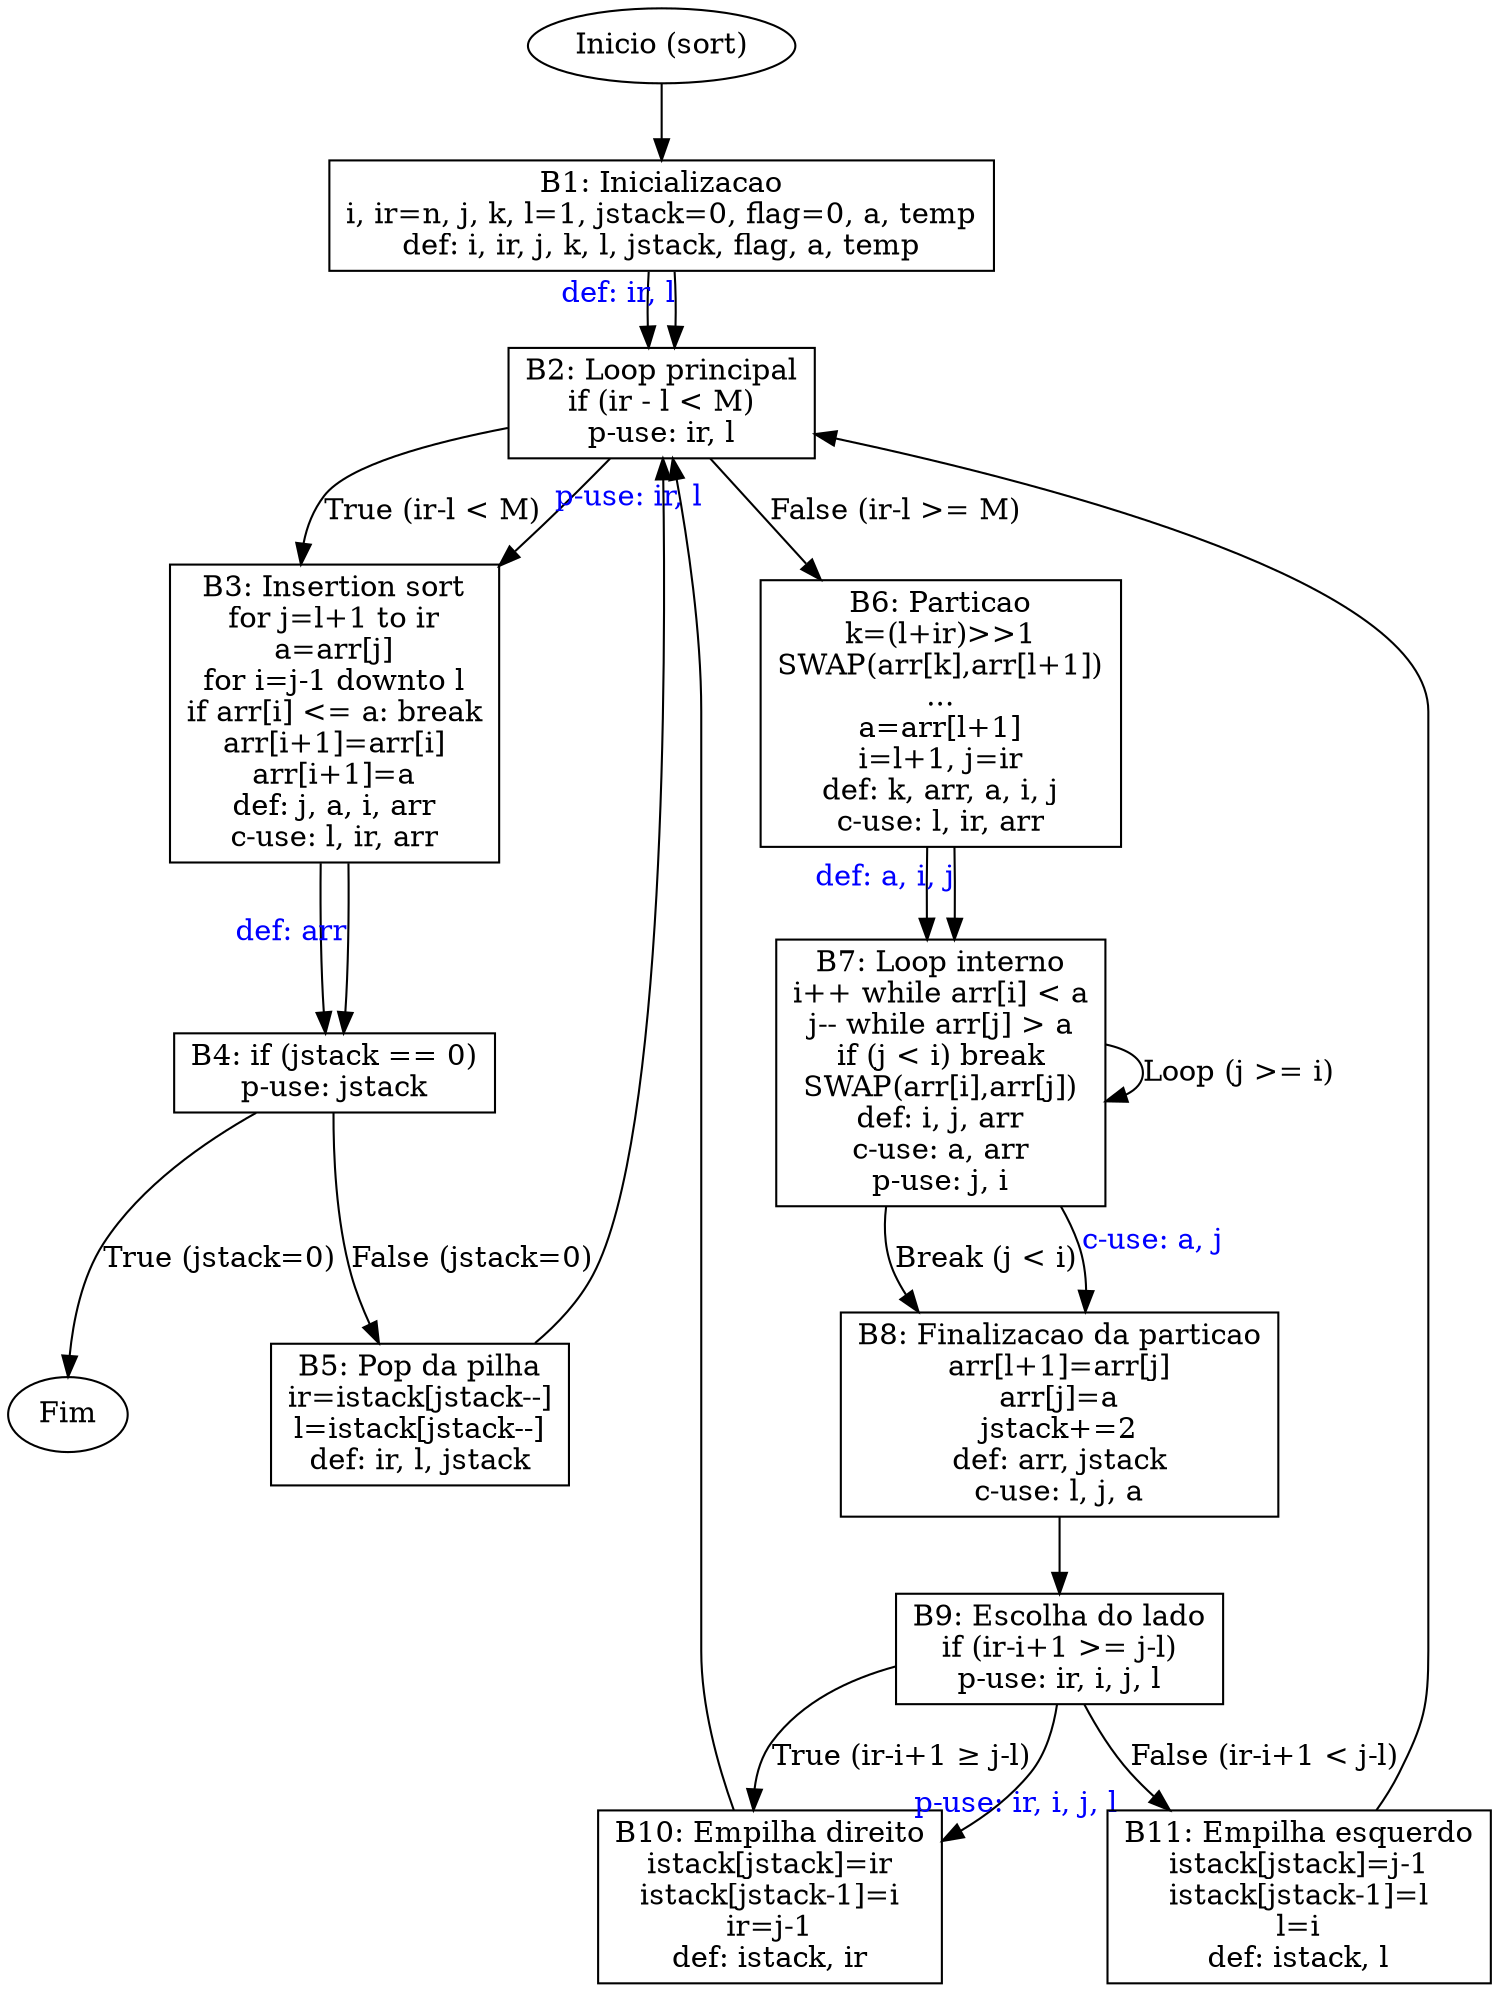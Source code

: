 digraph sort {
    rankdir=TB;
    node [shape=box];

    // Nos do grafo
    start [label="Inicio (sort)", shape=ellipse];
    end [label="Fim", shape=ellipse];

    B1 [label="B1: Inicializacao\ni, ir=n, j, k, l=1, jstack=0, flag=0, a, temp\ndef: i, ir, j, k, l, jstack, flag, a, temp"];
    B2 [label="B2: Loop principal\nif (ir - l < M)\np-use: ir, l"];
    B3 [label="B3: Insertion sort\nfor j=l+1 to ir\na=arr[j]\nfor i=j-1 downto l\nif arr[i] <= a: break\narr[i+1]=arr[i]\narr[i+1]=a\ndef: j, a, i, arr\nc-use: l, ir, arr"];
    B4 [label="B4: if (jstack == 0)\np-use: jstack"];
    B5 [label="B5: Pop da pilha\nir=istack[jstack--]\nl=istack[jstack--]\ndef: ir, l, jstack"];
    B6 [label="B6: Particao\nk=(l+ir)>>1\nSWAP(arr[k],arr[l+1])\n...\na=arr[l+1]\ni=l+1, j=ir\ndef: k, arr, a, i, j\nc-use: l, ir, arr"];
    B7 [label="B7: Loop interno\ni++ while arr[i] < a\nj-- while arr[j] > a\nif (j < i) break\nSWAP(arr[i],arr[j])\ndef: i, j, arr\nc-use: a, arr\np-use: j, i"];
    B8 [label="B8: Finalizacao da particao\narr[l+1]=arr[j]\narr[j]=a\njstack+=2\ndef: arr, jstack\nc-use: l, j, a"];
    B9 [label="B9: Escolha do lado\nif (ir-i+1 >= j-l)\np-use: ir, i, j, l"];
    B10 [label="B10: Empilha direito\nistack[jstack]=ir\nistack[jstack-1]=i\nir=j-1\ndef: istack, ir"];
    B11 [label="B11: Empilha esquerdo\nistack[jstack]=j-1\nistack[jstack-1]=l\nl=i\ndef: istack, l"];

    // Arestas de controle
    start -> B1;
    B1 -> B2;
    B2 -> B3 [label="True (ir-l < M)"];
    B2 -> B6 [label="False (ir-l >= M)"];
    B3 -> B4;
    B4 -> end [label="True (jstack=0)"];
    B4 -> B5 [label="False (jstack=0)"];
    B5 -> B2;
    B6 -> B7;
    B7 -> B8 [label="Break (j < i)"];
    B7 -> B7 [label="Loop (j >= i)"];
    B8 -> B9;
    B9 -> B10 [label="True (ir-i+1 ≥ j-l)"];
    B9 -> B11 [label="False (ir-i+1 < j-l)"];
    B10 -> B2;
    B11 -> B2;

    // Fluxo de dados (exemplos de def-use chains)
    B1 -> B2 [xlabel="def: ir, l" fontcolor="blue"];
    B2 -> B3 [xlabel="p-use: ir, l" fontcolor="blue"];
    B3 -> B4 [xlabel="def: arr" fontcolor="blue"];
    B6 -> B7 [xlabel="def: a, i, j" fontcolor="blue"];
    B7 -> B8 [xlabel="c-use: a, j" fontcolor="blue"];
    B9 -> B10 [xlabel="p-use: ir, i, j, l" fontcolor="blue"];
}